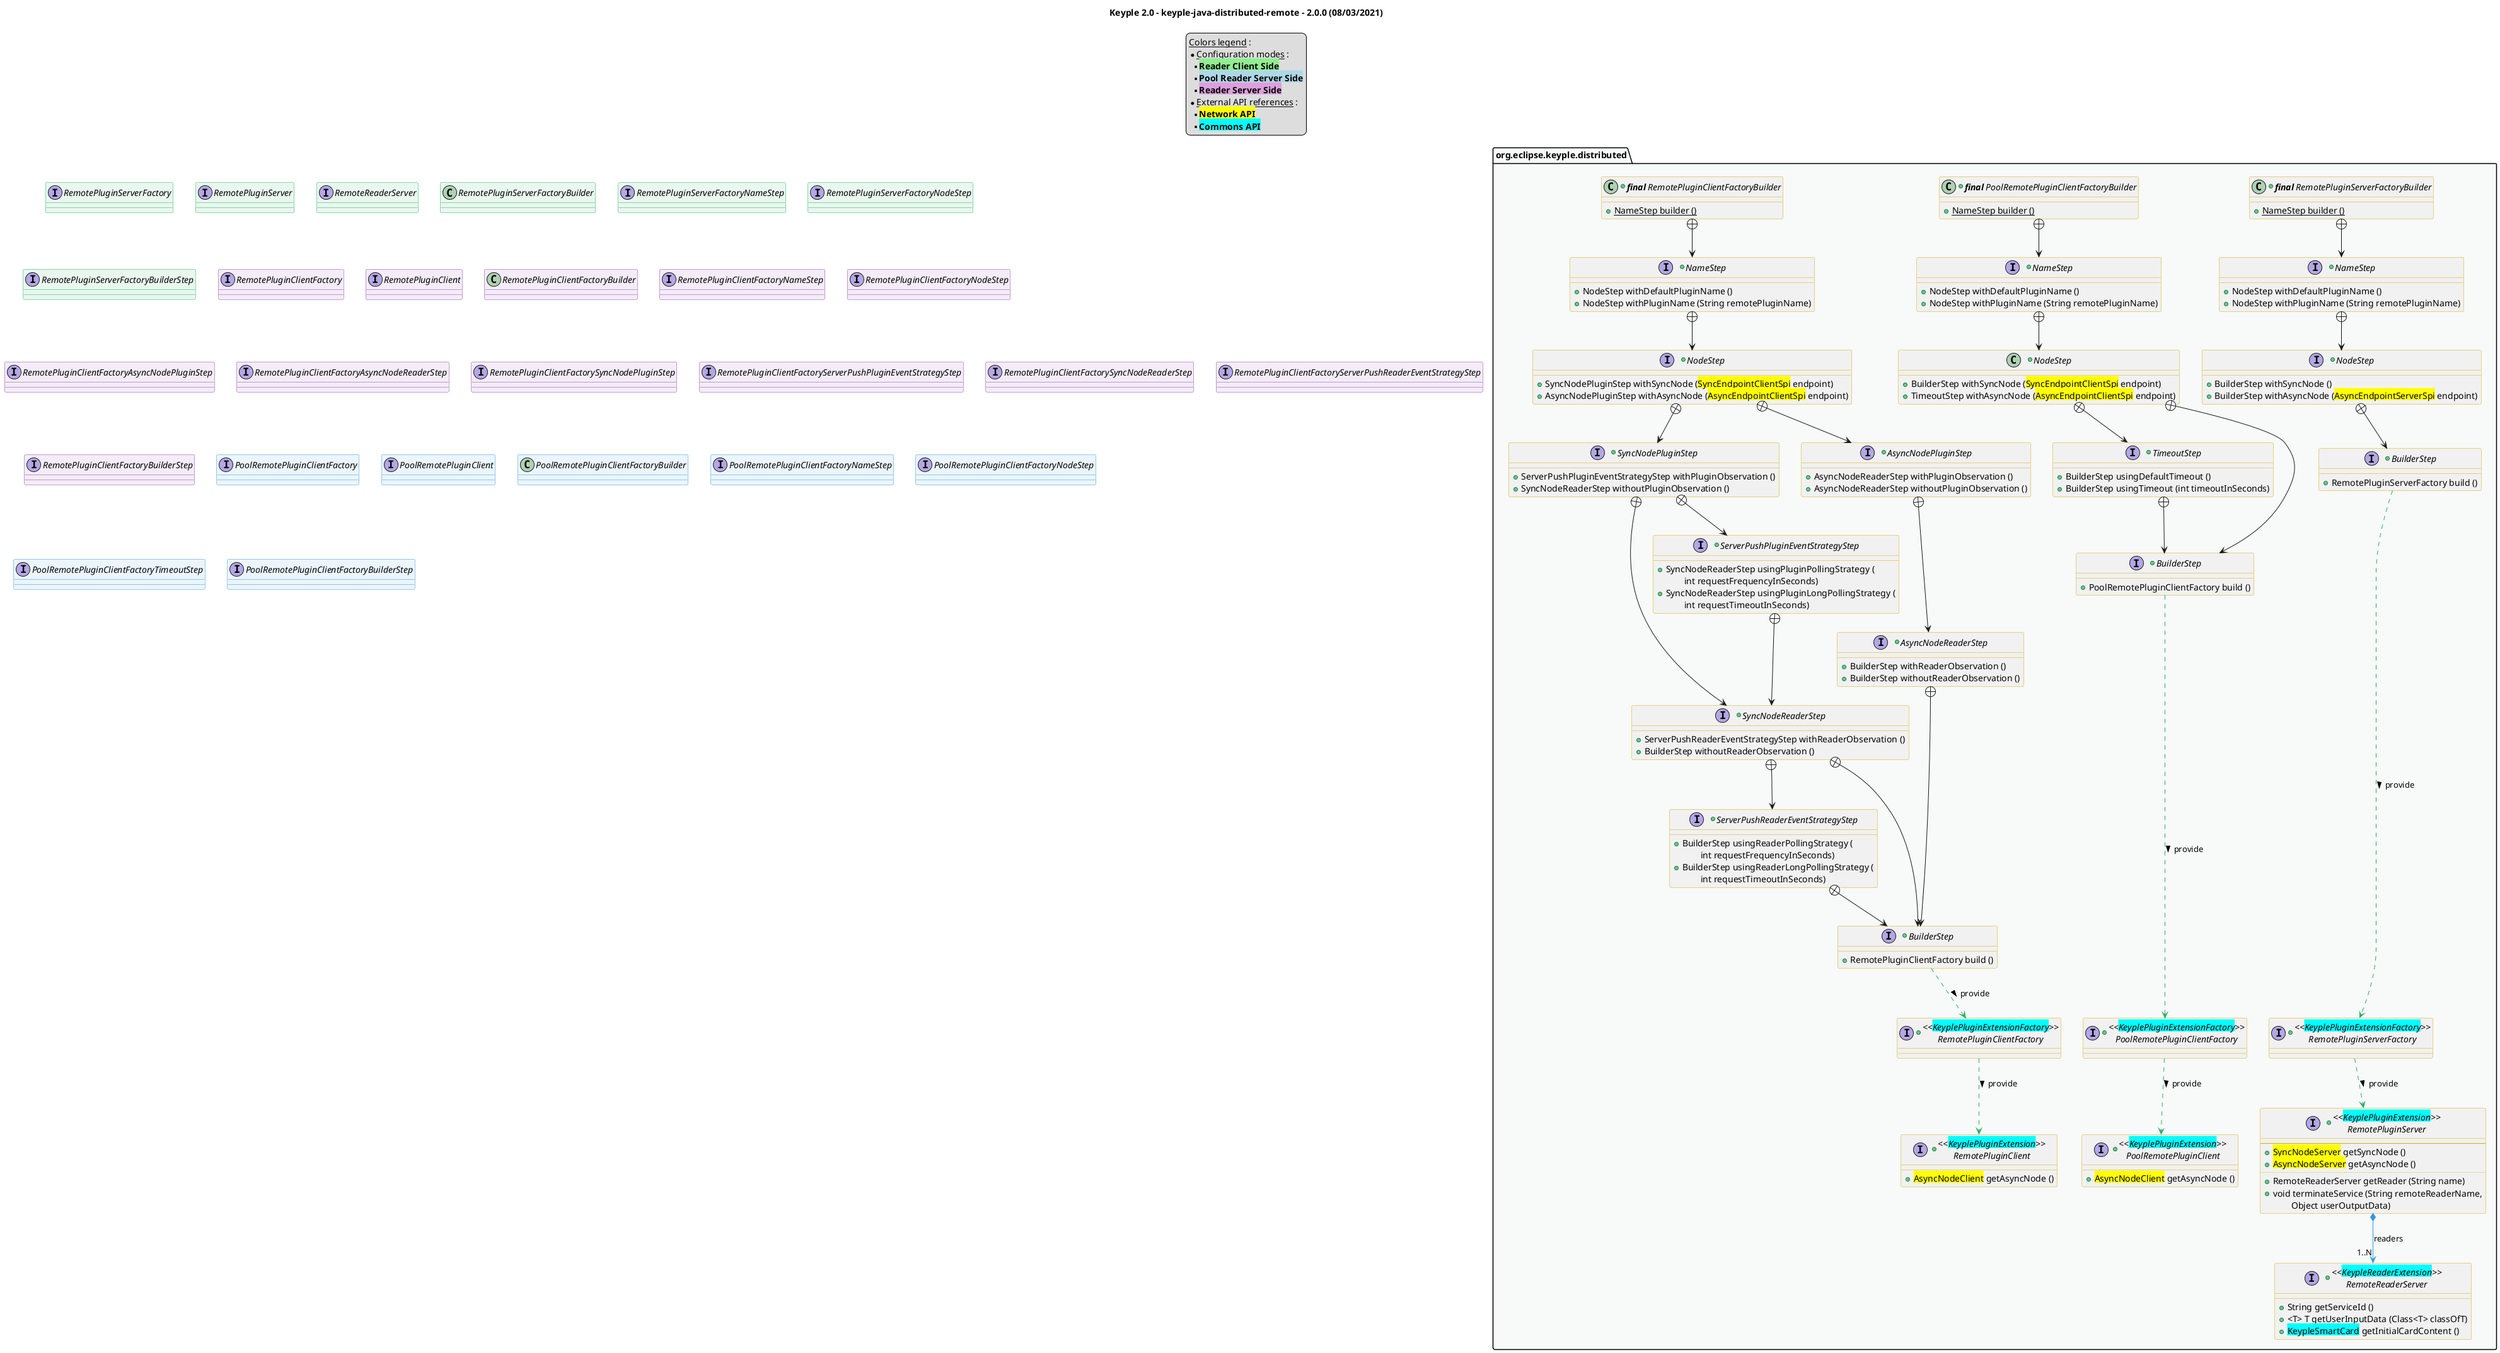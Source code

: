@startuml
title
    Keyple 2.0 - keyple-java-distributed-remote - 2.0.0 (08/03/2021)
end title

' == THEME ==

'Couleurs issues de : https://htmlcolorcodes.com/fr/tableau-de-couleur/tableau-de-couleur-design-plat/
!define C_GREY1 F8F9F9
!define C_GREY2 F2F3F4
!define C_GREY3 E5E7E9
!define C_GREY4 D7DBDD
!define C_GREY5 CACFD2
!define C_GREY6 BDC3C7
!define C_LINK 3498DB
!define C_USE 27AE60

skinparam Shadowing false
skinparam ClassFontStyle italic
skinparam ClassBorderColor #D4AC0D
skinparam stereotypeABorderColor #A9DCDF
skinparam stereotypeIBorderColor #B4A7E5
skinparam stereotypeCBorderColor #ADD1B2
skinparam stereotypeEBorderColor #EB93DF
' Red
skinparam ClassBackgroundColor<<red>> #FDEDEC
skinparam ClassBorderColor<<red>> #E74C3C
hide <<red>> stereotype
' Purple
skinparam ClassBackgroundColor<<purple>> #F4ECF7
skinparam ClassBorderColor<<purple>> #8E44AD
hide <<purple>> stereotype
' blue
skinparam ClassBackgroundColor<<blue>> #EBF5FB
skinparam ClassBorderColor<<blue>> #3498DB
hide <<blue>> stereotype
' Green
skinparam ClassBackgroundColor<<green>> #E9F7EF
skinparam ClassBorderColor<<green>> #27AE60
hide <<green>> stereotype
' Grey
skinparam ClassBackgroundColor<<grey>> #EAECEE
skinparam ClassBorderColor<<grey>> #2C3E50
hide <<grey>> stereotype

' == CONTENT ==

legend top
    __Colors legend__ :
    * __Configuration modes__ :
    ** <back:lightGreen>**Reader Client Side**</back>
    ** <back:lightBlue>**Pool Reader Server Side**</back>
    ** <back:plum>**Reader Server Side**</back>
    * __External API references__ :
    ** <back:yellow>**Network API**</back>
    ** <back:cyan>**Commons API**</back>
end legend

package "org.eclipse.keyple.distributed" as root {

    ' Remote Handlers
    +interface "<<<back:cyan>KeyplePluginExtension</back>>>\nRemotePluginServer" as RemotePluginServer {
        --
        +<back:yellow>SyncNodeServer</back> getSyncNode ()
        +<back:yellow>AsyncNodeServer</back> getAsyncNode ()
        ..
        +RemoteReaderServer getReader (String name)
        +void terminateService (String remoteReaderName,
            \tObject userOutputData)
    }
    +interface "<<<back:cyan>KeypleReaderExtension</back>>>\nRemoteReaderServer" as RemoteReaderServer {
        +String getServiceId ()
        +<T> T getUserInputData (Class<T> classOfT)
        +<back:cyan>KeypleSmartCard</back> getInitialCardContent ()
    }
    +interface "<<<back:cyan>KeyplePluginExtension</back>>>\nRemotePluginClient" as RemotePluginClient {
        +<back:yellow>AsyncNodeClient</back> getAsyncNode ()
    }
    +interface "<<<back:cyan>KeyplePluginExtension</back>>>\nPoolRemotePluginClient" as PoolRemotePluginClient {
        +<back:yellow>AsyncNodeClient</back> getAsyncNode ()
    }

    ' Factories
    together {
        +interface "<<<back:cyan>KeyplePluginExtensionFactory</back>>>\nRemotePluginServerFactory" as RemotePluginServerFactory {
        }
        +interface "<<<back:cyan>KeyplePluginExtensionFactory</back>>>\nRemotePluginClientFactory" as RemotePluginClientFactory {
        }
        +interface "<<<back:cyan>KeyplePluginExtensionFactory</back>>>\nPoolRemotePluginClientFactory" as PoolRemotePluginClientFactory {
        }
    }

    ' Factories builders
    together {
        +class "**final** RemotePluginServerFactoryBuilder" as RemotePluginServerFactoryBuilder {
            + {static} NameStep builder ()
        }
        +interface "NameStep" as RemotePluginServerFactoryNameStep {
            + NodeStep withDefaultPluginName ()
            + NodeStep withPluginName (String remotePluginName)
        }
        +interface "NodeStep" as RemotePluginServerFactoryNodeStep {
            + BuilderStep withSyncNode ()
            + BuilderStep withAsyncNode (<back:yellow>AsyncEndpointServerSpi</back> endpoint)
        }
        +interface "BuilderStep" as RemotePluginServerFactoryBuilderStep {
            + RemotePluginServerFactory build ()
        }

        +class "**final** RemotePluginClientFactoryBuilder" as RemotePluginClientFactoryBuilder {
            + {static} NameStep builder ()
        }
        +interface "NameStep" as RemotePluginClientFactoryNameStep {
            + NodeStep withDefaultPluginName ()
            + NodeStep withPluginName (String remotePluginName)
        }
        +interface "NodeStep" as RemotePluginClientFactoryNodeStep {
            + SyncNodePluginStep withSyncNode (<back:yellow>SyncEndpointClientSpi</back> endpoint)
            + AsyncNodePluginStep withAsyncNode (<back:yellow>AsyncEndpointClientSpi</back> endpoint)
        }
        +interface "AsyncNodePluginStep" as RemotePluginClientFactoryAsyncNodePluginStep {
            + AsyncNodeReaderStep withPluginObservation ()
            + AsyncNodeReaderStep withoutPluginObservation ()
        }
        +interface "AsyncNodeReaderStep" as RemotePluginClientFactoryAsyncNodeReaderStep {
            + BuilderStep withReaderObservation ()
            + BuilderStep withoutReaderObservation ()
        }
        +interface "SyncNodePluginStep" as RemotePluginClientFactorySyncNodePluginStep {
            + ServerPushPluginEventStrategyStep withPluginObservation ()
            + SyncNodeReaderStep withoutPluginObservation ()
        }
        +interface "ServerPushPluginEventStrategyStep" as RemotePluginClientFactoryServerPushPluginEventStrategyStep {
            + SyncNodeReaderStep usingPluginPollingStrategy (
                \tint requestFrequencyInSeconds)
            + SyncNodeReaderStep usingPluginLongPollingStrategy (
                \tint requestTimeoutInSeconds)
        }
        +interface "SyncNodeReaderStep" as RemotePluginClientFactorySyncNodeReaderStep {
            + ServerPushReaderEventStrategyStep withReaderObservation ()
            + BuilderStep withoutReaderObservation ()
        }
        +interface "ServerPushReaderEventStrategyStep" as RemotePluginClientFactoryServerPushReaderEventStrategyStep {
            + BuilderStep usingReaderPollingStrategy (
                \tint requestFrequencyInSeconds)
            + BuilderStep usingReaderLongPollingStrategy (
                \tint requestTimeoutInSeconds)
        }
        +interface "BuilderStep" as RemotePluginClientFactoryBuilderStep {
            + RemotePluginClientFactory build ()
        }

        +class "**final** PoolRemotePluginClientFactoryBuilder" as PoolRemotePluginClientFactoryBuilder {
            + {static} NameStep builder ()
        }
        +interface "NameStep" as PoolRemotePluginClientFactoryNameStep {
            + NodeStep withDefaultPluginName ()
            + NodeStep withPluginName (String remotePluginName)
        }
        +class "NodeStep" as PoolRemotePluginClientFactoryNodeStep {
            + BuilderStep withSyncNode (<back:yellow>SyncEndpointClientSpi</back> endpoint)
            + TimeoutStep withAsyncNode (<back:yellow>AsyncEndpointClientSpi</back> endpoint)
        }
        +interface "TimeoutStep" as PoolRemotePluginClientFactoryTimeoutStep {
            + BuilderStep usingDefaultTimeout ()
            + BuilderStep usingTimeout (int timeoutInSeconds)
        }
        +interface "BuilderStep" as PoolRemotePluginClientFactoryBuilderStep {
            + PoolRemotePluginClientFactory build ()
        }
    }
}

' Associations
RemotePluginServerFactoryBuilder +--> RemotePluginServerFactoryNameStep
RemotePluginServerFactoryNameStep +--> RemotePluginServerFactoryNodeStep
RemotePluginServerFactoryNodeStep +--> RemotePluginServerFactoryBuilderStep
RemotePluginServerFactoryBuilderStep ..> RemotePluginServerFactory #C_USE : provide >
RemotePluginServerFactory ..> RemotePluginServer #C_USE : provide >

RemotePluginClientFactoryBuilder +--> RemotePluginClientFactoryNameStep
RemotePluginClientFactoryNameStep +--> RemotePluginClientFactoryNodeStep
RemotePluginClientFactoryNodeStep +--> RemotePluginClientFactoryAsyncNodePluginStep
RemotePluginClientFactoryAsyncNodePluginStep +--> RemotePluginClientFactoryAsyncNodeReaderStep
RemotePluginClientFactoryNodeStep +--> RemotePluginClientFactorySyncNodePluginStep
RemotePluginClientFactorySyncNodePluginStep +--> RemotePluginClientFactoryServerPushPluginEventStrategyStep
RemotePluginClientFactoryServerPushPluginEventStrategyStep +--> RemotePluginClientFactorySyncNodeReaderStep
RemotePluginClientFactorySyncNodePluginStep +--> RemotePluginClientFactorySyncNodeReaderStep
RemotePluginClientFactoryAsyncNodeReaderStep +--> RemotePluginClientFactoryBuilderStep
RemotePluginClientFactorySyncNodeReaderStep +--> RemotePluginClientFactoryBuilderStep
RemotePluginClientFactorySyncNodeReaderStep +--> RemotePluginClientFactoryServerPushReaderEventStrategyStep
RemotePluginClientFactoryServerPushReaderEventStrategyStep +--> RemotePluginClientFactoryBuilderStep
RemotePluginClientFactoryBuilderStep ..> RemotePluginClientFactory #C_USE : provide >
RemotePluginClientFactory ..> RemotePluginClient #C_USE : provide >

PoolRemotePluginClientFactoryBuilder +--> PoolRemotePluginClientFactoryNameStep
PoolRemotePluginClientFactoryNameStep +--> PoolRemotePluginClientFactoryNodeStep
PoolRemotePluginClientFactoryNodeStep +--> PoolRemotePluginClientFactoryTimeoutStep
PoolRemotePluginClientFactoryNodeStep +--> PoolRemotePluginClientFactoryBuilderStep
PoolRemotePluginClientFactoryTimeoutStep +--> PoolRemotePluginClientFactoryBuilderStep
PoolRemotePluginClientFactoryBuilderStep ..> PoolRemotePluginClientFactory #C_USE : provide >
PoolRemotePluginClientFactory ..> PoolRemotePluginClient #C_USE : provide >

RemotePluginServer *--> "1..N" RemoteReaderServer #C_LINK : readers

' == LAYOUT ==

' == STYLE ==

package root #C_GREY1 {}

interface RemotePluginServerFactory <<green>>
interface RemotePluginServer <<green>>
interface RemoteReaderServer <<green>>
class RemotePluginServerFactoryBuilder <<green>>
interface RemotePluginServerFactoryNameStep <<green>>
interface RemotePluginServerFactoryNodeStep <<green>>
interface RemotePluginServerFactoryBuilderStep <<green>>

interface RemotePluginClientFactory <<purple>>
interface RemotePluginClient <<purple>>
class RemotePluginClientFactoryBuilder <<purple>>
interface RemotePluginClientFactoryNameStep <<purple>>
interface RemotePluginClientFactoryNodeStep <<purple>>
interface RemotePluginClientFactoryAsyncNodePluginStep <<purple>>
interface RemotePluginClientFactoryAsyncNodeReaderStep <<purple>>
interface RemotePluginClientFactorySyncNodePluginStep <<purple>>
interface RemotePluginClientFactoryServerPushPluginEventStrategyStep <<purple>>
interface RemotePluginClientFactorySyncNodeReaderStep <<purple>>
interface RemotePluginClientFactoryServerPushReaderEventStrategyStep <<purple>>
interface RemotePluginClientFactoryBuilderStep <<purple>>

interface PoolRemotePluginClientFactory <<blue>>
interface PoolRemotePluginClient <<blue>>
class PoolRemotePluginClientFactoryBuilder <<blue>>
interface PoolRemotePluginClientFactoryNameStep <<blue>>
interface PoolRemotePluginClientFactoryNodeStep <<blue>>
interface PoolRemotePluginClientFactoryTimeoutStep <<blue>>
interface PoolRemotePluginClientFactoryBuilderStep <<blue>>

@enduml